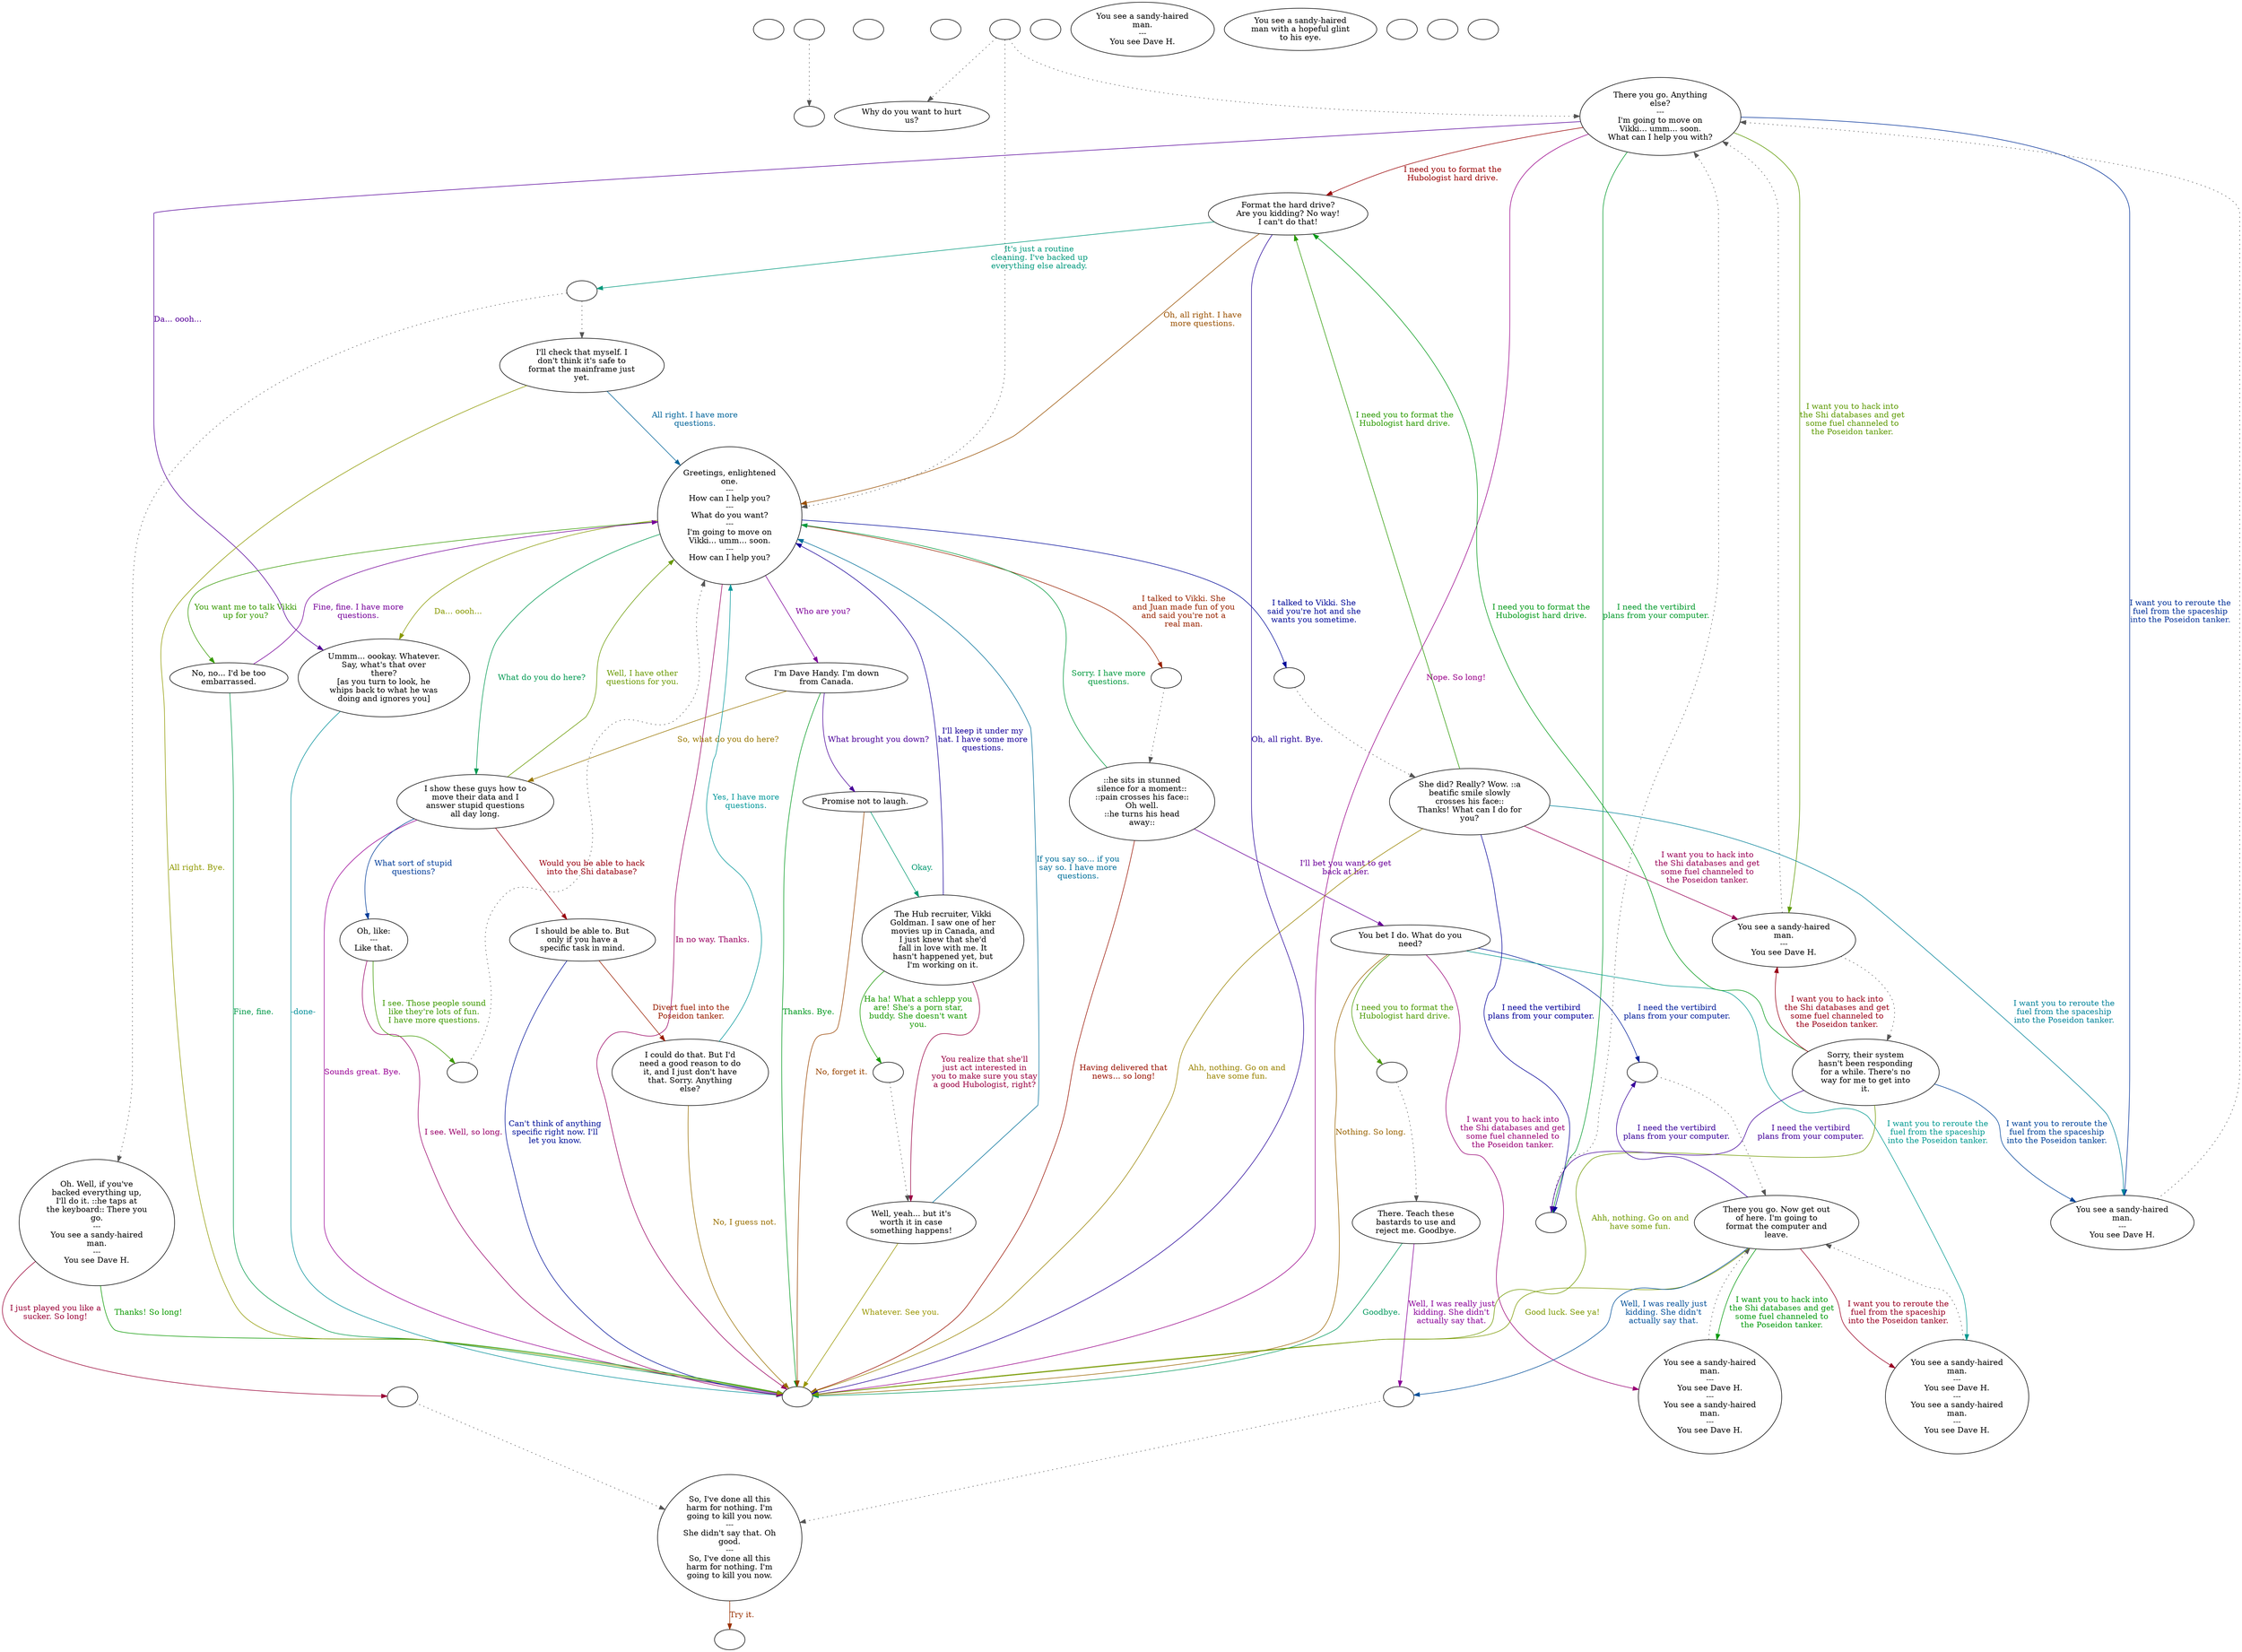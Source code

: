 digraph fcdaveh {
  "checkPartyMembersNearDoor" [style=filled       fillcolor="#FFFFFF"       color="#000000"]
  "checkPartyMembersNearDoor" [label=""]
  "old_pickup_p_proc" [style=filled       fillcolor="#FFFFFF"       color="#000000"]
  "old_pickup_p_proc" [label=""]
  "pickup_p_proc" [style=filled       fillcolor="#FFFFFF"       color="#000000"]
  "pickup_p_proc" -> "old_pickup_p_proc" [style=dotted color="#555555"]
  "pickup_p_proc" [label=""]
  "start" [style=filled       fillcolor="#FFFFFF"       color="#000000"]
  "start" [label=""]
  "critter_p_proc" [style=filled       fillcolor="#FFFFFF"       color="#000000"]
  "critter_p_proc" [label=""]
  "talk_p_proc" [style=filled       fillcolor="#FFFFFF"       color="#000000"]
  "talk_p_proc" -> "Node001" [style=dotted color="#555555"]
  "talk_p_proc" -> "Node015" [style=dotted color="#555555"]
  "talk_p_proc" -> "Node002" [style=dotted color="#555555"]
  "talk_p_proc" [label=""]
  "destroy_p_proc" [style=filled       fillcolor="#FFFFFF"       color="#000000"]
  "destroy_p_proc" [label=""]
  "look_at_p_proc" [style=filled       fillcolor="#FFFFFF"       color="#000000"]
  "look_at_p_proc" [label="You see a sandy-haired\nman.\n---\nYou see Dave H."]
  "description_p_proc" [style=filled       fillcolor="#FFFFFF"       color="#000000"]
  "description_p_proc" [label="You see a sandy-haired\nman with a hopeful glint\nto his eye."]
  "use_skill_on_p_proc" [style=filled       fillcolor="#FFFFFF"       color="#000000"]
  "use_skill_on_p_proc" [label=""]
  "damage_p_proc" [style=filled       fillcolor="#FFFFFF"       color="#000000"]
  "damage_p_proc" [label=""]
  "map_enter_p_proc" [style=filled       fillcolor="#FFFFFF"       color="#000000"]
  "map_enter_p_proc" [label=""]
  "Node998" [style=filled       fillcolor="#FFFFFF"       color="#000000"]
  "Node998" [label=""]
  "Node999" [style=filled       fillcolor="#FFFFFF"       color="#000000"]
  "Node999" [label=""]
  "Node001" [style=filled       fillcolor="#FFFFFF"       color="#000000"]
  "Node001" [label="Why do you want to hurt\nus?"]
  "Node002" [style=filled       fillcolor="#FFFFFF"       color="#000000"]
  "Node002" [label="Greetings, enlightened\none.\n---\nHow can I help you?\n---\nWhat do you want?\n---\nI'm going to move on\nVikki... umm... soon.\n---\nHow can I help you?"]
  "Node002" -> "Node003" [label="Da... oooh..." color="#889900" fontcolor="#889900"]
  "Node002" -> "Node004" [label="Who are you?" color="#7D0099" fontcolor="#7D0099"]
  "Node002" -> "Node005" [label="What do you do here?" color="#009951" fontcolor="#009951"]
  "Node002" -> "Node009a" [label="I talked to Vikki. She\nand Juan made fun of you\nand said you're not a\nreal man." color="#992400" fontcolor="#992400"]
  "Node002" -> "Node014a" [label="I talked to Vikki. She\nsaid you're hot and she\nwants you sometime." color="#000999" fontcolor="#000999"]
  "Node002" -> "Node019" [label="You want me to talk Vikki\nup for you?" color="#359900" fontcolor="#359900"]
  "Node002" -> "Node999" [label="In no way. Thanks." color="#990062" fontcolor="#990062"]
  "Node003" [style=filled       fillcolor="#FFFFFF"       color="#000000"]
  "Node003" [label="Ummm... oookay. Whatever.\nSay, what's that over\nthere?\n[as you turn to look, he\nwhips back to what he was\ndoing and ignores you]"]
  "Node003" -> "Node999" [label="-done-" color="#008F99" fontcolor="#008F99"]
  "Node004" [style=filled       fillcolor="#FFFFFF"       color="#000000"]
  "Node004" [label="I'm Dave Handy. I'm down\nfrom Canada."]
  "Node004" -> "Node005" [label="So, what do you do here?" color="#997700" fontcolor="#997700"]
  "Node004" -> "Node006" [label="What brought you down?" color="#4A0099" fontcolor="#4A0099"]
  "Node004" -> "Node999" [label="Thanks. Bye." color="#00991E" fontcolor="#00991E"]
  "Node005" [style=filled       fillcolor="#FFFFFF"       color="#000000"]
  "Node005" [label="I show these guys how to\nmove their data and I\nanswer stupid questions\nall day long."]
  "Node005" -> "Node020" [label="Would you be able to hack\ninto the Shi database?" color="#99000F" fontcolor="#99000F"]
  "Node005" -> "Node021" [label="What sort of stupid\nquestions?" color="#003C99" fontcolor="#003C99"]
  "Node005" -> "Node002" [label="Well, I have other\nquestions for you." color="#689900" fontcolor="#689900"]
  "Node005" -> "Node999" [label="Sounds great. Bye." color="#990095" fontcolor="#990095"]
  "Node006" [style=filled       fillcolor="#FFFFFF"       color="#000000"]
  "Node006" [label="Promise not to laugh."]
  "Node006" -> "Node007" [label="Okay." color="#009970" fontcolor="#009970"]
  "Node006" -> "Node999" [label="No, forget it." color="#994400" fontcolor="#994400"]
  "Node007" [style=filled       fillcolor="#FFFFFF"       color="#000000"]
  "Node007" [label="The Hub recruiter, Vikki\nGoldman. I saw one of her\nmovies up in Canada, and\nI just knew that she'd\nfall in love with me. It\nhasn't happened yet, but\nI'm working on it."]
  "Node007" -> "Node002" [label="I'll keep it under my\nhat. I have some more\nquestions." color="#170099" fontcolor="#170099"]
  "Node007" -> "Node008a" [label="Ha ha! What a schlepp you\nare! She's a porn star,\nbuddy. She doesn't want\nyou." color="#169900" fontcolor="#169900"]
  "Node007" -> "Node008" [label="You realize that she'll\njust act interested in\nyou to make sure you stay\na good Hubologist, right?" color="#990042" fontcolor="#990042"]
  "Node008" [style=filled       fillcolor="#FFFFFF"       color="#000000"]
  "Node008" [label="Well, yeah... but it's\nworth it in case\nsomething happens!"]
  "Node008" -> "Node002" [label="If you say so... if you\nsay so. I have more\nquestions." color="#006F99" fontcolor="#006F99"]
  "Node008" -> "Node999" [label="Whatever. See you." color="#999600" fontcolor="#999600"]
  "Node009" [style=filled       fillcolor="#FFFFFF"       color="#000000"]
  "Node009" [label="::he sits in stunned\nsilence for a moment::\n::pain crosses his face::\nOh well.\n::he turns his head\naway::"]
  "Node009" -> "Node010" [label="I'll bet you want to get\nback at her." color="#6A0099" fontcolor="#6A0099"]
  "Node009" -> "Node002" [label="Sorry. I have more\nquestions." color="#00993D" fontcolor="#00993D"]
  "Node009" -> "Node999" [label="Having delivered that\nnews... so long!" color="#991100" fontcolor="#991100"]
  "Node010" [style=filled       fillcolor="#FFFFFF"       color="#000000"]
  "Node010" [label="You bet I do. What do you\nneed?"]
  "Node010" -> "Node011a" [label="I need the vertibird\nplans from your computer." color="#001C99" fontcolor="#001C99"]
  "Node010" -> "Node012a" [label="I need you to format the\nHubologist hard drive." color="#499900" fontcolor="#499900"]
  "Node010" -> "Node011b" [label="I want you to hack into\nthe Shi databases and get\nsome fuel channeled to\nthe Poseidon tanker." color="#990075" fontcolor="#990075"]
  "Node010" -> "Node011c" [label="I want you to reroute the\nfuel from the spaceship\ninto the Poseidon tanker." color="#009990" fontcolor="#009990"]
  "Node010" -> "Node999" [label="Nothing. So long." color="#996300" fontcolor="#996300"]
  "Node011" [style=filled       fillcolor="#FFFFFF"       color="#000000"]
  "Node011" [label="There you go. Now get out\nof here. I'm going to\nformat the computer and\nleave."]
  "Node011" -> "Node011a" [label="I need the vertibird\nplans from your computer." color="#370099" fontcolor="#370099"]
  "Node011" -> "Node011b" [label="I want you to hack into\nthe Shi databases and get\nsome fuel channeled to\nthe Poseidon tanker." color="#00990A" fontcolor="#00990A"]
  "Node011" -> "Node011c" [label="I want you to reroute the\nfuel from the spaceship\ninto the Poseidon tanker." color="#990023" fontcolor="#990023"]
  "Node011" -> "Node013a" [label="Well, I was really just\nkidding. She didn't\nactually say that." color="#004F99" fontcolor="#004F99"]
  "Node011" -> "Node999" [label="Good luck. See ya!" color="#7C9900" fontcolor="#7C9900"]
  "Node012" [style=filled       fillcolor="#FFFFFF"       color="#000000"]
  "Node012" [label="There. Teach these\nbastards to use and\nreject me. Goodbye."]
  "Node012" -> "Node013a" [label="Well, I was really just\nkidding. She didn't\nactually say that." color="#890099" fontcolor="#890099"]
  "Node012" -> "Node999" [label="Goodbye." color="#00995D" fontcolor="#00995D"]
  "Node013" [style=filled       fillcolor="#FFFFFF"       color="#000000"]
  "Node013" [label="So, I've done all this\nharm for nothing. I'm\ngoing to kill you now.\n---\nShe didn't say that. Oh\ngood.\n---\nSo, I've done all this\nharm for nothing. I'm\ngoing to kill you now."]
  "Node013" -> "Node998" [label="Try it." color="#993000" fontcolor="#993000"]
  "Node014" [style=filled       fillcolor="#FFFFFF"       color="#000000"]
  "Node014" [label="She did? Really? Wow. ::a\nbeatific smile slowly\ncrosses his face::\nThanks! What can I do for\nyou?"]
  "Node014" -> "Node015a" [label="I need the vertibird\nplans from your computer." color="#030099" fontcolor="#030099"]
  "Node014" -> "Node016" [label="I need you to format the\nHubologist hard drive." color="#299900" fontcolor="#299900"]
  "Node014" -> "Node015b" [label="I want you to hack into\nthe Shi databases and get\nsome fuel channeled to\nthe Poseidon tanker." color="#990056" fontcolor="#990056"]
  "Node014" -> "Node015c" [label="I want you to reroute the\nfuel from the spaceship\ninto the Poseidon tanker." color="#008299" fontcolor="#008299"]
  "Node014" -> "Node999" [label="Ahh, nothing. Go on and\nhave some fun." color="#998300" fontcolor="#998300"]
  "Node015" [style=filled       fillcolor="#FFFFFF"       color="#000000"]
  "Node015" [label="There you go. Anything\nelse?\n---\nI'm going to move on\nVikki... umm... soon.\nWhat can I help you with?"]
  "Node015" -> "Node003" [label="Da... oooh..." color="#560099" fontcolor="#560099"]
  "Node015" -> "Node015a" [label="I need the vertibird\nplans from your computer." color="#00992A" fontcolor="#00992A"]
  "Node015" -> "Node016" [label="I need you to format the\nHubologist hard drive." color="#990003" fontcolor="#990003"]
  "Node015" -> "Node015c" [label="I want you to reroute the\nfuel from the spaceship\ninto the Poseidon tanker." color="#003099" fontcolor="#003099"]
  "Node015" -> "Node015b" [label="I want you to hack into\nthe Shi databases and get\nsome fuel channeled to\nthe Poseidon tanker." color="#5C9900" fontcolor="#5C9900"]
  "Node015" -> "Node999" [label="Nope. So long!" color="#990089" fontcolor="#990089"]
  "Node016" [style=filled       fillcolor="#FFFFFF"       color="#000000"]
  "Node016" [label="Format the hard drive?\nAre you kidding? No way!\nI can't do that!"]
  "Node016" -> "Node1718" [label="It's just a routine\ncleaning. I've backed up\neverything else already." color="#00997C" fontcolor="#00997C"]
  "Node016" -> "Node002" [label="Oh, all right. I have\nmore questions." color="#995000" fontcolor="#995000"]
  "Node016" -> "Node999" [label="Oh, all right. Bye." color="#230099" fontcolor="#230099"]
  "Node017" [style=filled       fillcolor="#FFFFFF"       color="#000000"]
  "Node017" [label="Oh. Well, if you've\nbacked everything up,\nI'll do it. ::he taps at\nthe keyboard:: There you\ngo.\n---\nYou see a sandy-haired\nman.\n---\nYou see Dave H."]
  "Node017" -> "Node999" [label="Thanks! So long!" color="#0A9900" fontcolor="#0A9900"]
  "Node017" -> "Node013b" [label="I just played you like a\nsucker. So long!" color="#990036" fontcolor="#990036"]
  "Node018" [style=filled       fillcolor="#FFFFFF"       color="#000000"]
  "Node018" [label="I'll check that myself. I\ndon't think it's safe to\nformat the mainframe just\nyet."]
  "Node018" -> "Node002" [label="All right. I have more\nquestions." color="#006399" fontcolor="#006399"]
  "Node018" -> "Node999" [label="All right. Bye." color="#8F9900" fontcolor="#8F9900"]
  "Node019" [style=filled       fillcolor="#FFFFFF"       color="#000000"]
  "Node019" [label="No, no... I'd be too\nembarrassed."]
  "Node019" -> "Node002" [label="Fine, fine. I have more\nquestions." color="#760099" fontcolor="#760099"]
  "Node019" -> "Node999" [label="Fine, fine." color="#009949" fontcolor="#009949"]
  "Node020" [style=filled       fillcolor="#FFFFFF"       color="#000000"]
  "Node020" [label="I should be able to. But\nonly if you have a\nspecific task in mind."]
  "Node020" -> "Node022" [label="Divert fuel into the\nPoseidon tanker." color="#991D00" fontcolor="#991D00"]
  "Node020" -> "Node999" [label="Can't think of anything\nspecific right now. I'll\nlet you know." color="#001099" fontcolor="#001099"]
  "Node021" [style=filled       fillcolor="#FFFFFF"       color="#000000"]
  "Node021" [label="Oh, like:\n---\nLike that."]
  "Node021" -> "Node002a" [label="I see. Those people sound\nlike they're lots of fun.\nI have more questions." color="#3D9900" fontcolor="#3D9900"]
  "Node021" -> "Node999" [label="I see. Well, so long." color="#990069" fontcolor="#990069"]
  "Node022" [style=filled       fillcolor="#FFFFFF"       color="#000000"]
  "Node022" [label="I could do that. But I'd\nneed a good reason to do\nit, and I just don't have\nthat. Sorry. Anything\nelse?"]
  "Node022" -> "Node002" [label="Yes, I have more\nquestions." color="#009699" fontcolor="#009699"]
  "Node022" -> "Node999" [label="No, I guess not." color="#996F00" fontcolor="#996F00"]
  "Node023" [style=filled       fillcolor="#FFFFFF"       color="#000000"]
  "Node023" [label="Sorry, their system\nhasn't been responding\nfor a while. There's no\nway for me to get into\nit."]
  "Node023" -> "Node015a" [label="I need the vertibird\nplans from your computer." color="#430099" fontcolor="#430099"]
  "Node023" -> "Node016" [label="I need you to format the\nHubologist hard drive." color="#009916" fontcolor="#009916"]
  "Node023" -> "Node015b" [label="I want you to hack into\nthe Shi databases and get\nsome fuel channeled to\nthe Poseidon tanker." color="#990017" fontcolor="#990017"]
  "Node023" -> "Node015c" [label="I want you to reroute the\nfuel from the spaceship\ninto the Poseidon tanker." color="#004399" fontcolor="#004399"]
  "Node023" -> "Node999" [label="Ahh, nothing. Go on and\nhave some fun." color="#709900" fontcolor="#709900"]
  "Node009a" [style=filled       fillcolor="#FFFFFF"       color="#000000"]
  "Node009a" -> "Node009" [style=dotted color="#555555"]
  "Node009a" [label=""]
  "Node014a" [style=filled       fillcolor="#FFFFFF"       color="#000000"]
  "Node014a" -> "Node014" [style=dotted color="#555555"]
  "Node014a" [label=""]
  "Node008a" [style=filled       fillcolor="#FFFFFF"       color="#000000"]
  "Node008a" -> "Node008" [style=dotted color="#555555"]
  "Node008a" [label=""]
  "Node011a" [style=filled       fillcolor="#FFFFFF"       color="#000000"]
  "Node011a" -> "Node011" [style=dotted color="#555555"]
  "Node011a" [label=""]
  "Node011b" [style=filled       fillcolor="#FFFFFF"       color="#000000"]
  "Node011b" -> "Node011" [style=dotted color="#555555"]
  "Node011b" [label="You see a sandy-haired\nman.\n---\nYou see Dave H.\n---\nYou see a sandy-haired\nman.\n---\nYou see Dave H."]
  "Node011c" [style=filled       fillcolor="#FFFFFF"       color="#000000"]
  "Node011c" -> "Node011" [style=dotted color="#555555"]
  "Node011c" [label="You see a sandy-haired\nman.\n---\nYou see Dave H.\n---\nYou see a sandy-haired\nman.\n---\nYou see Dave H."]
  "Node012a" [style=filled       fillcolor="#FFFFFF"       color="#000000"]
  "Node012a" -> "Node012" [style=dotted color="#555555"]
  "Node012a" [label=""]
  "Node013a" [style=filled       fillcolor="#FFFFFF"       color="#000000"]
  "Node013a" -> "Node013" [style=dotted color="#555555"]
  "Node013a" [label=""]
  "Node015a" [style=filled       fillcolor="#FFFFFF"       color="#000000"]
  "Node015a" -> "Node015" [style=dotted color="#555555"]
  "Node015a" [label=""]
  "Node015b" [style=filled       fillcolor="#FFFFFF"       color="#000000"]
  "Node015b" -> "Node015" [style=dotted color="#555555"]
  "Node015b" -> "Node023" [style=dotted color="#555555"]
  "Node015b" [label="You see a sandy-haired\nman.\n---\nYou see Dave H."]
  "Node015c" [style=filled       fillcolor="#FFFFFF"       color="#000000"]
  "Node015c" -> "Node015" [style=dotted color="#555555"]
  "Node015c" [label="You see a sandy-haired\nman.\n---\nYou see Dave H."]
  "Node1718" [style=filled       fillcolor="#FFFFFF"       color="#000000"]
  "Node1718" -> "Node017" [style=dotted color="#555555"]
  "Node1718" -> "Node018" [style=dotted color="#555555"]
  "Node1718" [label=""]
  "Node013b" [style=filled       fillcolor="#FFFFFF"       color="#000000"]
  "Node013b" -> "Node013" [style=dotted color="#555555"]
  "Node013b" [label=""]
  "Node002a" [style=filled       fillcolor="#FFFFFF"       color="#000000"]
  "Node002a" -> "Node002" [style=dotted color="#555555"]
  "Node002a" [label=""]
}